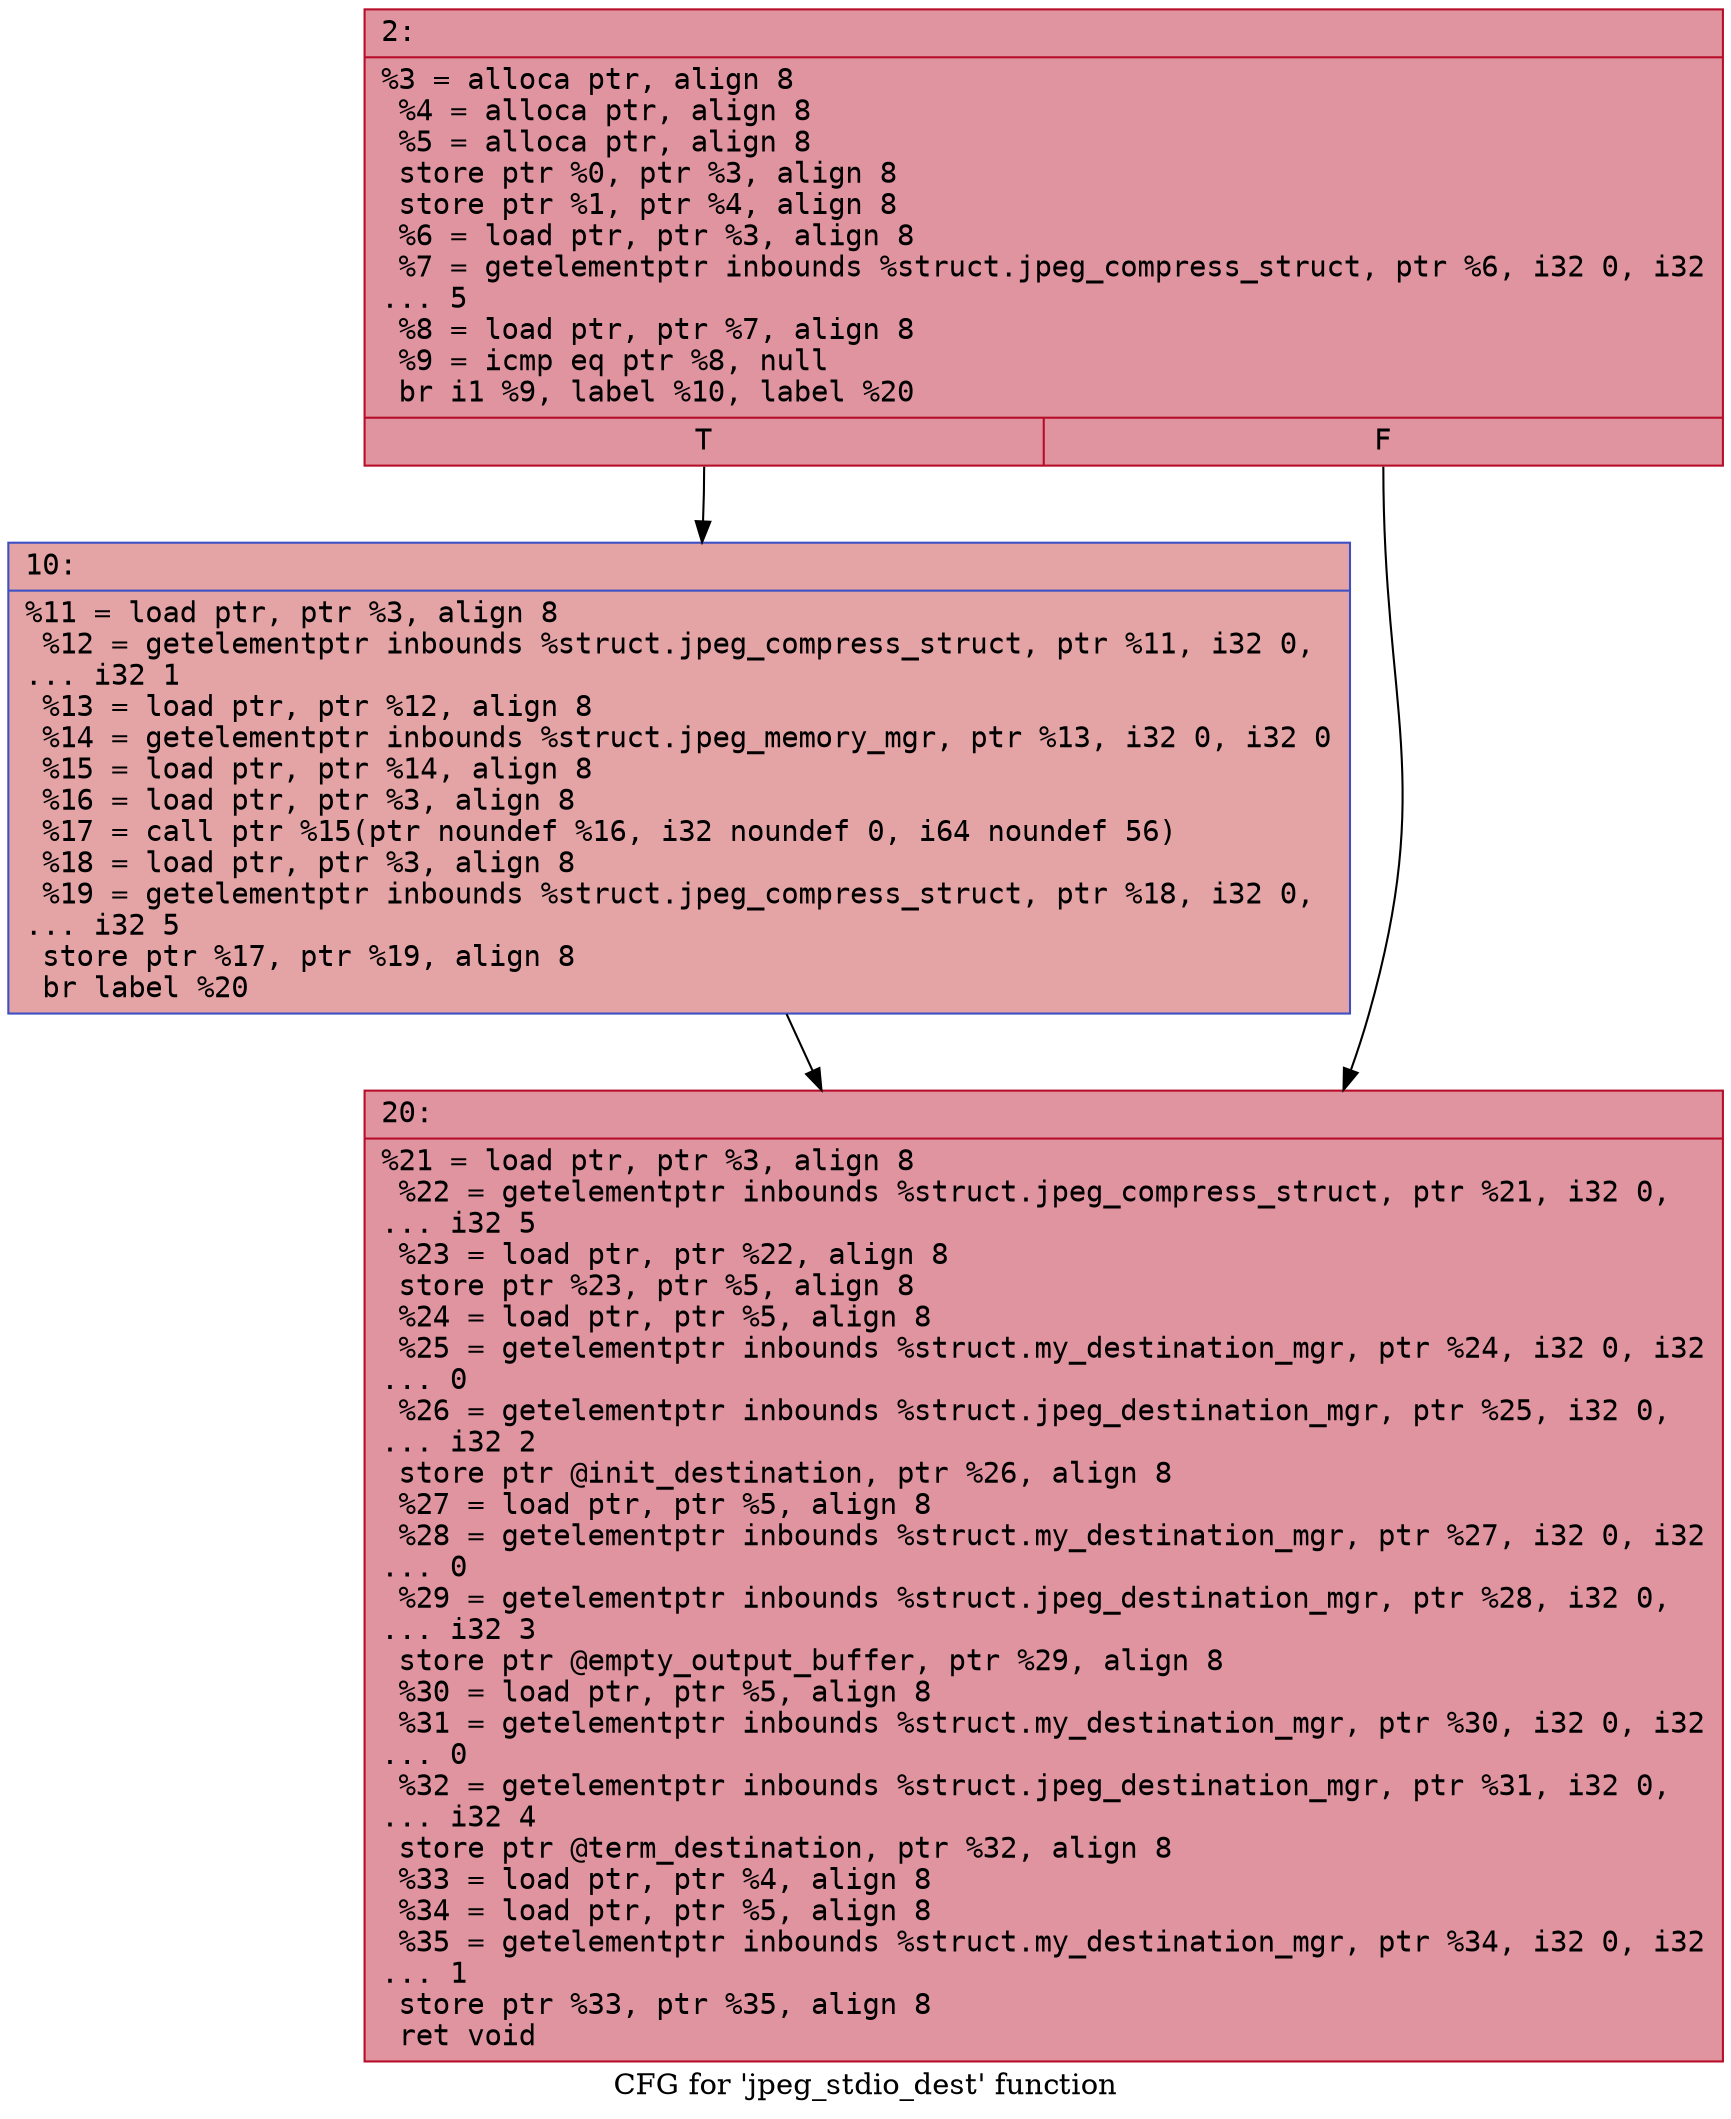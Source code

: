 digraph "CFG for 'jpeg_stdio_dest' function" {
	label="CFG for 'jpeg_stdio_dest' function";

	Node0x6000008f1ef0 [shape=record,color="#b70d28ff", style=filled, fillcolor="#b70d2870" fontname="Courier",label="{2:\l|  %3 = alloca ptr, align 8\l  %4 = alloca ptr, align 8\l  %5 = alloca ptr, align 8\l  store ptr %0, ptr %3, align 8\l  store ptr %1, ptr %4, align 8\l  %6 = load ptr, ptr %3, align 8\l  %7 = getelementptr inbounds %struct.jpeg_compress_struct, ptr %6, i32 0, i32\l... 5\l  %8 = load ptr, ptr %7, align 8\l  %9 = icmp eq ptr %8, null\l  br i1 %9, label %10, label %20\l|{<s0>T|<s1>F}}"];
	Node0x6000008f1ef0:s0 -> Node0x6000008f1f40[tooltip="2 -> 10\nProbability 37.50%" ];
	Node0x6000008f1ef0:s1 -> Node0x6000008f1f90[tooltip="2 -> 20\nProbability 62.50%" ];
	Node0x6000008f1f40 [shape=record,color="#3d50c3ff", style=filled, fillcolor="#c32e3170" fontname="Courier",label="{10:\l|  %11 = load ptr, ptr %3, align 8\l  %12 = getelementptr inbounds %struct.jpeg_compress_struct, ptr %11, i32 0,\l... i32 1\l  %13 = load ptr, ptr %12, align 8\l  %14 = getelementptr inbounds %struct.jpeg_memory_mgr, ptr %13, i32 0, i32 0\l  %15 = load ptr, ptr %14, align 8\l  %16 = load ptr, ptr %3, align 8\l  %17 = call ptr %15(ptr noundef %16, i32 noundef 0, i64 noundef 56)\l  %18 = load ptr, ptr %3, align 8\l  %19 = getelementptr inbounds %struct.jpeg_compress_struct, ptr %18, i32 0,\l... i32 5\l  store ptr %17, ptr %19, align 8\l  br label %20\l}"];
	Node0x6000008f1f40 -> Node0x6000008f1f90[tooltip="10 -> 20\nProbability 100.00%" ];
	Node0x6000008f1f90 [shape=record,color="#b70d28ff", style=filled, fillcolor="#b70d2870" fontname="Courier",label="{20:\l|  %21 = load ptr, ptr %3, align 8\l  %22 = getelementptr inbounds %struct.jpeg_compress_struct, ptr %21, i32 0,\l... i32 5\l  %23 = load ptr, ptr %22, align 8\l  store ptr %23, ptr %5, align 8\l  %24 = load ptr, ptr %5, align 8\l  %25 = getelementptr inbounds %struct.my_destination_mgr, ptr %24, i32 0, i32\l... 0\l  %26 = getelementptr inbounds %struct.jpeg_destination_mgr, ptr %25, i32 0,\l... i32 2\l  store ptr @init_destination, ptr %26, align 8\l  %27 = load ptr, ptr %5, align 8\l  %28 = getelementptr inbounds %struct.my_destination_mgr, ptr %27, i32 0, i32\l... 0\l  %29 = getelementptr inbounds %struct.jpeg_destination_mgr, ptr %28, i32 0,\l... i32 3\l  store ptr @empty_output_buffer, ptr %29, align 8\l  %30 = load ptr, ptr %5, align 8\l  %31 = getelementptr inbounds %struct.my_destination_mgr, ptr %30, i32 0, i32\l... 0\l  %32 = getelementptr inbounds %struct.jpeg_destination_mgr, ptr %31, i32 0,\l... i32 4\l  store ptr @term_destination, ptr %32, align 8\l  %33 = load ptr, ptr %4, align 8\l  %34 = load ptr, ptr %5, align 8\l  %35 = getelementptr inbounds %struct.my_destination_mgr, ptr %34, i32 0, i32\l... 1\l  store ptr %33, ptr %35, align 8\l  ret void\l}"];
}
